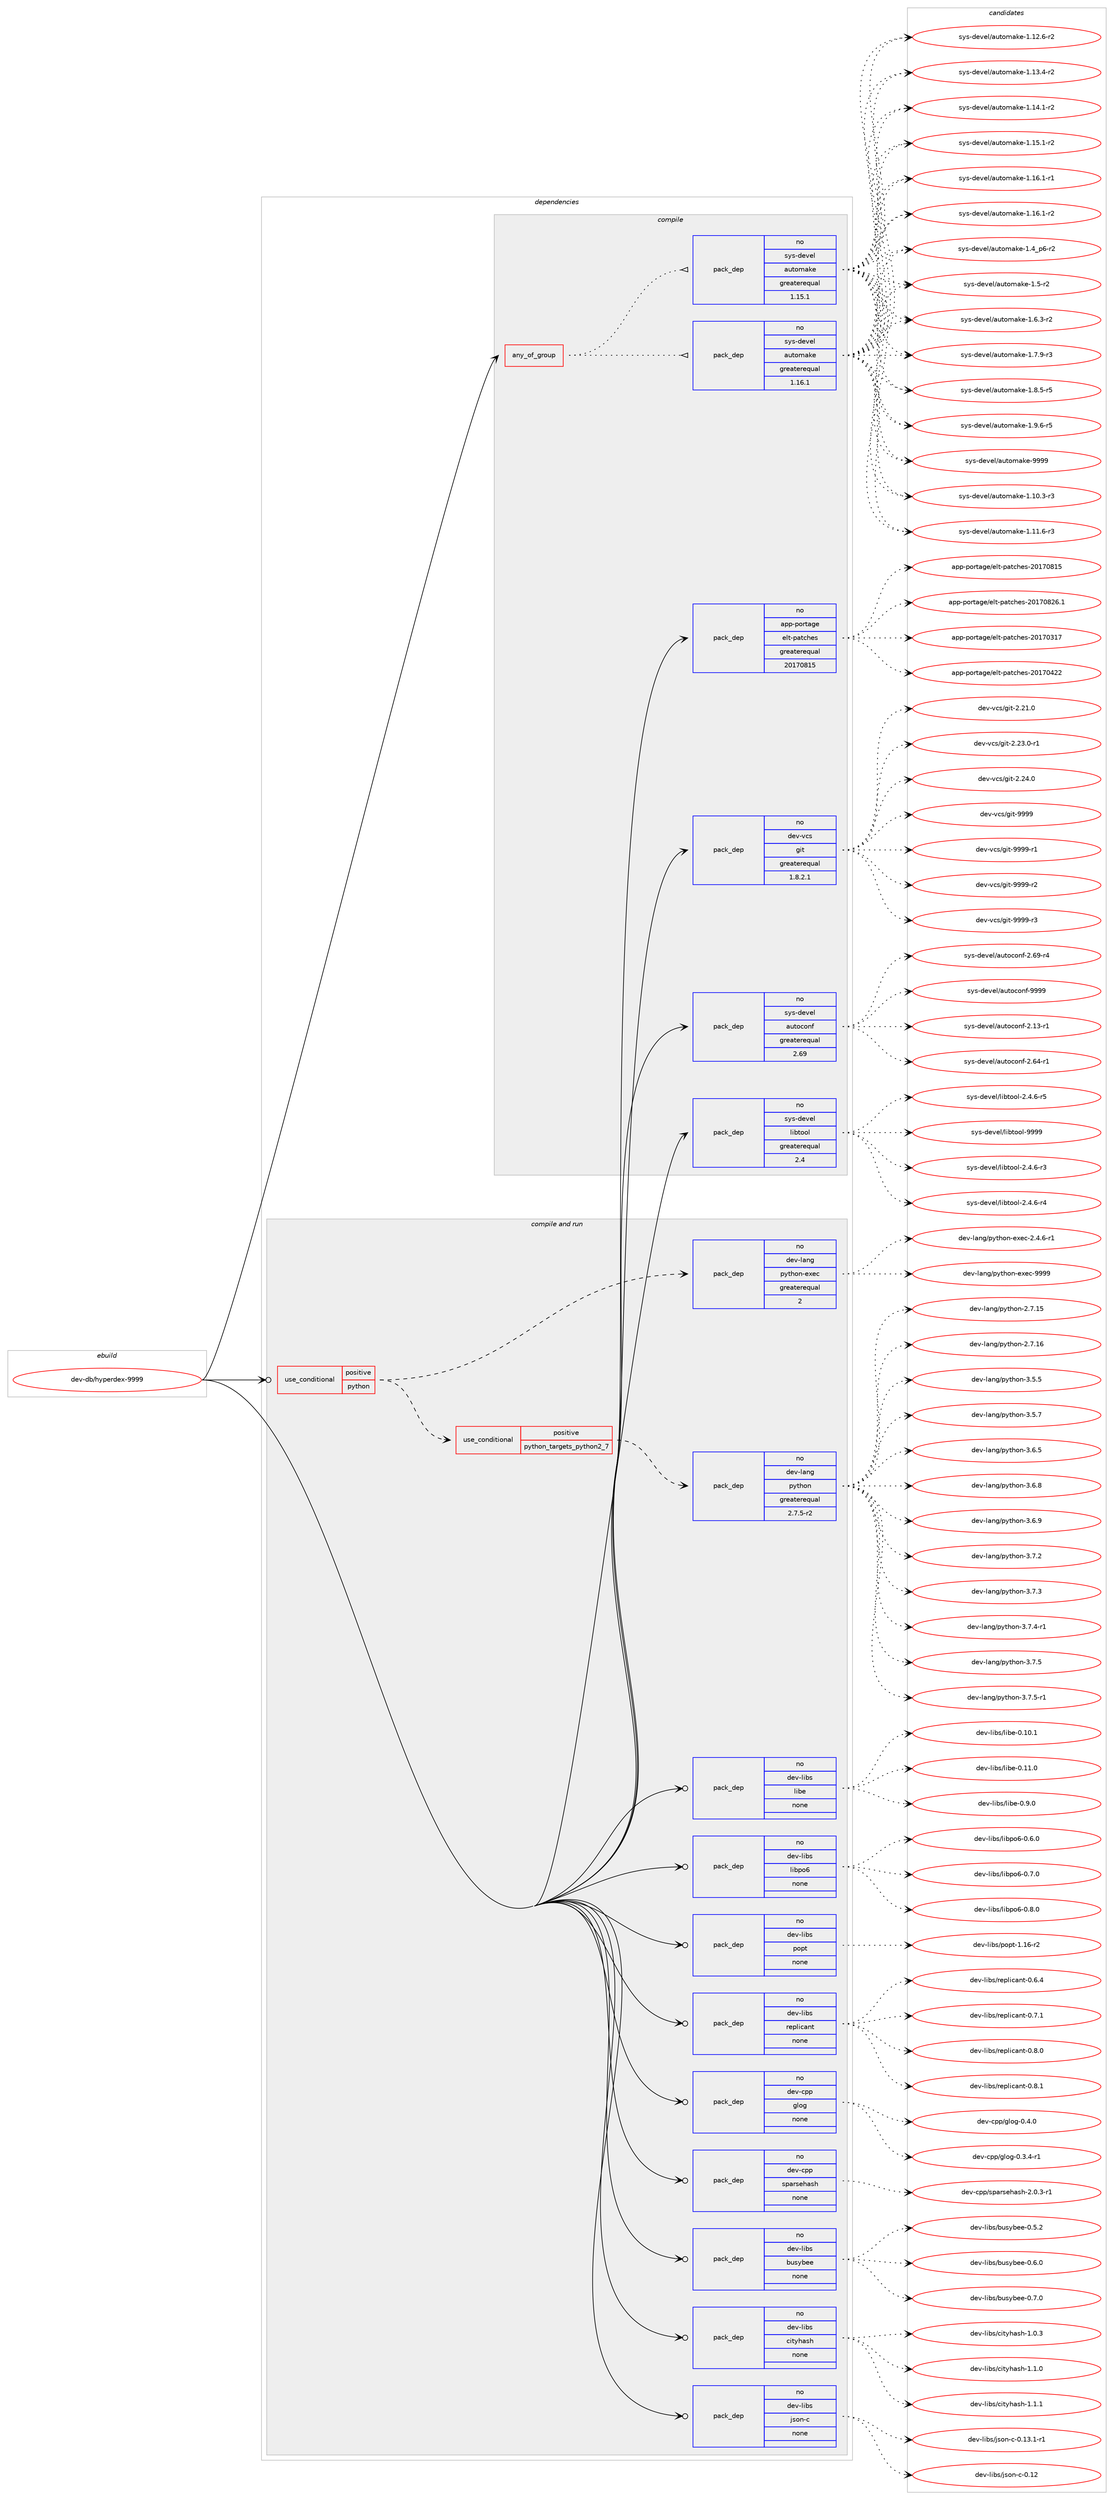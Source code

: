 digraph prolog {

# *************
# Graph options
# *************

newrank=true;
concentrate=true;
compound=true;
graph [rankdir=LR,fontname=Helvetica,fontsize=10,ranksep=1.5];#, ranksep=2.5, nodesep=0.2];
edge  [arrowhead=vee];
node  [fontname=Helvetica,fontsize=10];

# **********
# The ebuild
# **********

subgraph cluster_leftcol {
color=gray;
rank=same;
label=<<i>ebuild</i>>;
id [label="dev-db/hyperdex-9999", color=red, width=4, href="../dev-db/hyperdex-9999.svg"];
}

# ****************
# The dependencies
# ****************

subgraph cluster_midcol {
color=gray;
label=<<i>dependencies</i>>;
subgraph cluster_compile {
fillcolor="#eeeeee";
style=filled;
label=<<i>compile</i>>;
subgraph any9282 {
dependency518164 [label=<<TABLE BORDER="0" CELLBORDER="1" CELLSPACING="0" CELLPADDING="4"><TR><TD CELLPADDING="10">any_of_group</TD></TR></TABLE>>, shape=none, color=red];subgraph pack385989 {
dependency518165 [label=<<TABLE BORDER="0" CELLBORDER="1" CELLSPACING="0" CELLPADDING="4" WIDTH="220"><TR><TD ROWSPAN="6" CELLPADDING="30">pack_dep</TD></TR><TR><TD WIDTH="110">no</TD></TR><TR><TD>sys-devel</TD></TR><TR><TD>automake</TD></TR><TR><TD>greaterequal</TD></TR><TR><TD>1.16.1</TD></TR></TABLE>>, shape=none, color=blue];
}
dependency518164:e -> dependency518165:w [weight=20,style="dotted",arrowhead="oinv"];
subgraph pack385990 {
dependency518166 [label=<<TABLE BORDER="0" CELLBORDER="1" CELLSPACING="0" CELLPADDING="4" WIDTH="220"><TR><TD ROWSPAN="6" CELLPADDING="30">pack_dep</TD></TR><TR><TD WIDTH="110">no</TD></TR><TR><TD>sys-devel</TD></TR><TR><TD>automake</TD></TR><TR><TD>greaterequal</TD></TR><TR><TD>1.15.1</TD></TR></TABLE>>, shape=none, color=blue];
}
dependency518164:e -> dependency518166:w [weight=20,style="dotted",arrowhead="oinv"];
}
id:e -> dependency518164:w [weight=20,style="solid",arrowhead="vee"];
subgraph pack385991 {
dependency518167 [label=<<TABLE BORDER="0" CELLBORDER="1" CELLSPACING="0" CELLPADDING="4" WIDTH="220"><TR><TD ROWSPAN="6" CELLPADDING="30">pack_dep</TD></TR><TR><TD WIDTH="110">no</TD></TR><TR><TD>app-portage</TD></TR><TR><TD>elt-patches</TD></TR><TR><TD>greaterequal</TD></TR><TR><TD>20170815</TD></TR></TABLE>>, shape=none, color=blue];
}
id:e -> dependency518167:w [weight=20,style="solid",arrowhead="vee"];
subgraph pack385992 {
dependency518168 [label=<<TABLE BORDER="0" CELLBORDER="1" CELLSPACING="0" CELLPADDING="4" WIDTH="220"><TR><TD ROWSPAN="6" CELLPADDING="30">pack_dep</TD></TR><TR><TD WIDTH="110">no</TD></TR><TR><TD>dev-vcs</TD></TR><TR><TD>git</TD></TR><TR><TD>greaterequal</TD></TR><TR><TD>1.8.2.1</TD></TR></TABLE>>, shape=none, color=blue];
}
id:e -> dependency518168:w [weight=20,style="solid",arrowhead="vee"];
subgraph pack385993 {
dependency518169 [label=<<TABLE BORDER="0" CELLBORDER="1" CELLSPACING="0" CELLPADDING="4" WIDTH="220"><TR><TD ROWSPAN="6" CELLPADDING="30">pack_dep</TD></TR><TR><TD WIDTH="110">no</TD></TR><TR><TD>sys-devel</TD></TR><TR><TD>autoconf</TD></TR><TR><TD>greaterequal</TD></TR><TR><TD>2.69</TD></TR></TABLE>>, shape=none, color=blue];
}
id:e -> dependency518169:w [weight=20,style="solid",arrowhead="vee"];
subgraph pack385994 {
dependency518170 [label=<<TABLE BORDER="0" CELLBORDER="1" CELLSPACING="0" CELLPADDING="4" WIDTH="220"><TR><TD ROWSPAN="6" CELLPADDING="30">pack_dep</TD></TR><TR><TD WIDTH="110">no</TD></TR><TR><TD>sys-devel</TD></TR><TR><TD>libtool</TD></TR><TR><TD>greaterequal</TD></TR><TR><TD>2.4</TD></TR></TABLE>>, shape=none, color=blue];
}
id:e -> dependency518170:w [weight=20,style="solid",arrowhead="vee"];
}
subgraph cluster_compileandrun {
fillcolor="#eeeeee";
style=filled;
label=<<i>compile and run</i>>;
subgraph cond122565 {
dependency518171 [label=<<TABLE BORDER="0" CELLBORDER="1" CELLSPACING="0" CELLPADDING="4"><TR><TD ROWSPAN="3" CELLPADDING="10">use_conditional</TD></TR><TR><TD>positive</TD></TR><TR><TD>python</TD></TR></TABLE>>, shape=none, color=red];
subgraph cond122566 {
dependency518172 [label=<<TABLE BORDER="0" CELLBORDER="1" CELLSPACING="0" CELLPADDING="4"><TR><TD ROWSPAN="3" CELLPADDING="10">use_conditional</TD></TR><TR><TD>positive</TD></TR><TR><TD>python_targets_python2_7</TD></TR></TABLE>>, shape=none, color=red];
subgraph pack385995 {
dependency518173 [label=<<TABLE BORDER="0" CELLBORDER="1" CELLSPACING="0" CELLPADDING="4" WIDTH="220"><TR><TD ROWSPAN="6" CELLPADDING="30">pack_dep</TD></TR><TR><TD WIDTH="110">no</TD></TR><TR><TD>dev-lang</TD></TR><TR><TD>python</TD></TR><TR><TD>greaterequal</TD></TR><TR><TD>2.7.5-r2</TD></TR></TABLE>>, shape=none, color=blue];
}
dependency518172:e -> dependency518173:w [weight=20,style="dashed",arrowhead="vee"];
}
dependency518171:e -> dependency518172:w [weight=20,style="dashed",arrowhead="vee"];
subgraph pack385996 {
dependency518174 [label=<<TABLE BORDER="0" CELLBORDER="1" CELLSPACING="0" CELLPADDING="4" WIDTH="220"><TR><TD ROWSPAN="6" CELLPADDING="30">pack_dep</TD></TR><TR><TD WIDTH="110">no</TD></TR><TR><TD>dev-lang</TD></TR><TR><TD>python-exec</TD></TR><TR><TD>greaterequal</TD></TR><TR><TD>2</TD></TR></TABLE>>, shape=none, color=blue];
}
dependency518171:e -> dependency518174:w [weight=20,style="dashed",arrowhead="vee"];
}
id:e -> dependency518171:w [weight=20,style="solid",arrowhead="odotvee"];
subgraph pack385997 {
dependency518175 [label=<<TABLE BORDER="0" CELLBORDER="1" CELLSPACING="0" CELLPADDING="4" WIDTH="220"><TR><TD ROWSPAN="6" CELLPADDING="30">pack_dep</TD></TR><TR><TD WIDTH="110">no</TD></TR><TR><TD>dev-cpp</TD></TR><TR><TD>glog</TD></TR><TR><TD>none</TD></TR><TR><TD></TD></TR></TABLE>>, shape=none, color=blue];
}
id:e -> dependency518175:w [weight=20,style="solid",arrowhead="odotvee"];
subgraph pack385998 {
dependency518176 [label=<<TABLE BORDER="0" CELLBORDER="1" CELLSPACING="0" CELLPADDING="4" WIDTH="220"><TR><TD ROWSPAN="6" CELLPADDING="30">pack_dep</TD></TR><TR><TD WIDTH="110">no</TD></TR><TR><TD>dev-cpp</TD></TR><TR><TD>sparsehash</TD></TR><TR><TD>none</TD></TR><TR><TD></TD></TR></TABLE>>, shape=none, color=blue];
}
id:e -> dependency518176:w [weight=20,style="solid",arrowhead="odotvee"];
subgraph pack385999 {
dependency518177 [label=<<TABLE BORDER="0" CELLBORDER="1" CELLSPACING="0" CELLPADDING="4" WIDTH="220"><TR><TD ROWSPAN="6" CELLPADDING="30">pack_dep</TD></TR><TR><TD WIDTH="110">no</TD></TR><TR><TD>dev-libs</TD></TR><TR><TD>busybee</TD></TR><TR><TD>none</TD></TR><TR><TD></TD></TR></TABLE>>, shape=none, color=blue];
}
id:e -> dependency518177:w [weight=20,style="solid",arrowhead="odotvee"];
subgraph pack386000 {
dependency518178 [label=<<TABLE BORDER="0" CELLBORDER="1" CELLSPACING="0" CELLPADDING="4" WIDTH="220"><TR><TD ROWSPAN="6" CELLPADDING="30">pack_dep</TD></TR><TR><TD WIDTH="110">no</TD></TR><TR><TD>dev-libs</TD></TR><TR><TD>cityhash</TD></TR><TR><TD>none</TD></TR><TR><TD></TD></TR></TABLE>>, shape=none, color=blue];
}
id:e -> dependency518178:w [weight=20,style="solid",arrowhead="odotvee"];
subgraph pack386001 {
dependency518179 [label=<<TABLE BORDER="0" CELLBORDER="1" CELLSPACING="0" CELLPADDING="4" WIDTH="220"><TR><TD ROWSPAN="6" CELLPADDING="30">pack_dep</TD></TR><TR><TD WIDTH="110">no</TD></TR><TR><TD>dev-libs</TD></TR><TR><TD>json-c</TD></TR><TR><TD>none</TD></TR><TR><TD></TD></TR></TABLE>>, shape=none, color=blue];
}
id:e -> dependency518179:w [weight=20,style="solid",arrowhead="odotvee"];
subgraph pack386002 {
dependency518180 [label=<<TABLE BORDER="0" CELLBORDER="1" CELLSPACING="0" CELLPADDING="4" WIDTH="220"><TR><TD ROWSPAN="6" CELLPADDING="30">pack_dep</TD></TR><TR><TD WIDTH="110">no</TD></TR><TR><TD>dev-libs</TD></TR><TR><TD>libe</TD></TR><TR><TD>none</TD></TR><TR><TD></TD></TR></TABLE>>, shape=none, color=blue];
}
id:e -> dependency518180:w [weight=20,style="solid",arrowhead="odotvee"];
subgraph pack386003 {
dependency518181 [label=<<TABLE BORDER="0" CELLBORDER="1" CELLSPACING="0" CELLPADDING="4" WIDTH="220"><TR><TD ROWSPAN="6" CELLPADDING="30">pack_dep</TD></TR><TR><TD WIDTH="110">no</TD></TR><TR><TD>dev-libs</TD></TR><TR><TD>libpo6</TD></TR><TR><TD>none</TD></TR><TR><TD></TD></TR></TABLE>>, shape=none, color=blue];
}
id:e -> dependency518181:w [weight=20,style="solid",arrowhead="odotvee"];
subgraph pack386004 {
dependency518182 [label=<<TABLE BORDER="0" CELLBORDER="1" CELLSPACING="0" CELLPADDING="4" WIDTH="220"><TR><TD ROWSPAN="6" CELLPADDING="30">pack_dep</TD></TR><TR><TD WIDTH="110">no</TD></TR><TR><TD>dev-libs</TD></TR><TR><TD>popt</TD></TR><TR><TD>none</TD></TR><TR><TD></TD></TR></TABLE>>, shape=none, color=blue];
}
id:e -> dependency518182:w [weight=20,style="solid",arrowhead="odotvee"];
subgraph pack386005 {
dependency518183 [label=<<TABLE BORDER="0" CELLBORDER="1" CELLSPACING="0" CELLPADDING="4" WIDTH="220"><TR><TD ROWSPAN="6" CELLPADDING="30">pack_dep</TD></TR><TR><TD WIDTH="110">no</TD></TR><TR><TD>dev-libs</TD></TR><TR><TD>replicant</TD></TR><TR><TD>none</TD></TR><TR><TD></TD></TR></TABLE>>, shape=none, color=blue];
}
id:e -> dependency518183:w [weight=20,style="solid",arrowhead="odotvee"];
}
subgraph cluster_run {
fillcolor="#eeeeee";
style=filled;
label=<<i>run</i>>;
}
}

# **************
# The candidates
# **************

subgraph cluster_choices {
rank=same;
color=gray;
label=<<i>candidates</i>>;

subgraph choice385989 {
color=black;
nodesep=1;
choice11512111545100101118101108479711711611110997107101454946494846514511451 [label="sys-devel/automake-1.10.3-r3", color=red, width=4,href="../sys-devel/automake-1.10.3-r3.svg"];
choice11512111545100101118101108479711711611110997107101454946494946544511451 [label="sys-devel/automake-1.11.6-r3", color=red, width=4,href="../sys-devel/automake-1.11.6-r3.svg"];
choice11512111545100101118101108479711711611110997107101454946495046544511450 [label="sys-devel/automake-1.12.6-r2", color=red, width=4,href="../sys-devel/automake-1.12.6-r2.svg"];
choice11512111545100101118101108479711711611110997107101454946495146524511450 [label="sys-devel/automake-1.13.4-r2", color=red, width=4,href="../sys-devel/automake-1.13.4-r2.svg"];
choice11512111545100101118101108479711711611110997107101454946495246494511450 [label="sys-devel/automake-1.14.1-r2", color=red, width=4,href="../sys-devel/automake-1.14.1-r2.svg"];
choice11512111545100101118101108479711711611110997107101454946495346494511450 [label="sys-devel/automake-1.15.1-r2", color=red, width=4,href="../sys-devel/automake-1.15.1-r2.svg"];
choice11512111545100101118101108479711711611110997107101454946495446494511449 [label="sys-devel/automake-1.16.1-r1", color=red, width=4,href="../sys-devel/automake-1.16.1-r1.svg"];
choice11512111545100101118101108479711711611110997107101454946495446494511450 [label="sys-devel/automake-1.16.1-r2", color=red, width=4,href="../sys-devel/automake-1.16.1-r2.svg"];
choice115121115451001011181011084797117116111109971071014549465295112544511450 [label="sys-devel/automake-1.4_p6-r2", color=red, width=4,href="../sys-devel/automake-1.4_p6-r2.svg"];
choice11512111545100101118101108479711711611110997107101454946534511450 [label="sys-devel/automake-1.5-r2", color=red, width=4,href="../sys-devel/automake-1.5-r2.svg"];
choice115121115451001011181011084797117116111109971071014549465446514511450 [label="sys-devel/automake-1.6.3-r2", color=red, width=4,href="../sys-devel/automake-1.6.3-r2.svg"];
choice115121115451001011181011084797117116111109971071014549465546574511451 [label="sys-devel/automake-1.7.9-r3", color=red, width=4,href="../sys-devel/automake-1.7.9-r3.svg"];
choice115121115451001011181011084797117116111109971071014549465646534511453 [label="sys-devel/automake-1.8.5-r5", color=red, width=4,href="../sys-devel/automake-1.8.5-r5.svg"];
choice115121115451001011181011084797117116111109971071014549465746544511453 [label="sys-devel/automake-1.9.6-r5", color=red, width=4,href="../sys-devel/automake-1.9.6-r5.svg"];
choice115121115451001011181011084797117116111109971071014557575757 [label="sys-devel/automake-9999", color=red, width=4,href="../sys-devel/automake-9999.svg"];
dependency518165:e -> choice11512111545100101118101108479711711611110997107101454946494846514511451:w [style=dotted,weight="100"];
dependency518165:e -> choice11512111545100101118101108479711711611110997107101454946494946544511451:w [style=dotted,weight="100"];
dependency518165:e -> choice11512111545100101118101108479711711611110997107101454946495046544511450:w [style=dotted,weight="100"];
dependency518165:e -> choice11512111545100101118101108479711711611110997107101454946495146524511450:w [style=dotted,weight="100"];
dependency518165:e -> choice11512111545100101118101108479711711611110997107101454946495246494511450:w [style=dotted,weight="100"];
dependency518165:e -> choice11512111545100101118101108479711711611110997107101454946495346494511450:w [style=dotted,weight="100"];
dependency518165:e -> choice11512111545100101118101108479711711611110997107101454946495446494511449:w [style=dotted,weight="100"];
dependency518165:e -> choice11512111545100101118101108479711711611110997107101454946495446494511450:w [style=dotted,weight="100"];
dependency518165:e -> choice115121115451001011181011084797117116111109971071014549465295112544511450:w [style=dotted,weight="100"];
dependency518165:e -> choice11512111545100101118101108479711711611110997107101454946534511450:w [style=dotted,weight="100"];
dependency518165:e -> choice115121115451001011181011084797117116111109971071014549465446514511450:w [style=dotted,weight="100"];
dependency518165:e -> choice115121115451001011181011084797117116111109971071014549465546574511451:w [style=dotted,weight="100"];
dependency518165:e -> choice115121115451001011181011084797117116111109971071014549465646534511453:w [style=dotted,weight="100"];
dependency518165:e -> choice115121115451001011181011084797117116111109971071014549465746544511453:w [style=dotted,weight="100"];
dependency518165:e -> choice115121115451001011181011084797117116111109971071014557575757:w [style=dotted,weight="100"];
}
subgraph choice385990 {
color=black;
nodesep=1;
choice11512111545100101118101108479711711611110997107101454946494846514511451 [label="sys-devel/automake-1.10.3-r3", color=red, width=4,href="../sys-devel/automake-1.10.3-r3.svg"];
choice11512111545100101118101108479711711611110997107101454946494946544511451 [label="sys-devel/automake-1.11.6-r3", color=red, width=4,href="../sys-devel/automake-1.11.6-r3.svg"];
choice11512111545100101118101108479711711611110997107101454946495046544511450 [label="sys-devel/automake-1.12.6-r2", color=red, width=4,href="../sys-devel/automake-1.12.6-r2.svg"];
choice11512111545100101118101108479711711611110997107101454946495146524511450 [label="sys-devel/automake-1.13.4-r2", color=red, width=4,href="../sys-devel/automake-1.13.4-r2.svg"];
choice11512111545100101118101108479711711611110997107101454946495246494511450 [label="sys-devel/automake-1.14.1-r2", color=red, width=4,href="../sys-devel/automake-1.14.1-r2.svg"];
choice11512111545100101118101108479711711611110997107101454946495346494511450 [label="sys-devel/automake-1.15.1-r2", color=red, width=4,href="../sys-devel/automake-1.15.1-r2.svg"];
choice11512111545100101118101108479711711611110997107101454946495446494511449 [label="sys-devel/automake-1.16.1-r1", color=red, width=4,href="../sys-devel/automake-1.16.1-r1.svg"];
choice11512111545100101118101108479711711611110997107101454946495446494511450 [label="sys-devel/automake-1.16.1-r2", color=red, width=4,href="../sys-devel/automake-1.16.1-r2.svg"];
choice115121115451001011181011084797117116111109971071014549465295112544511450 [label="sys-devel/automake-1.4_p6-r2", color=red, width=4,href="../sys-devel/automake-1.4_p6-r2.svg"];
choice11512111545100101118101108479711711611110997107101454946534511450 [label="sys-devel/automake-1.5-r2", color=red, width=4,href="../sys-devel/automake-1.5-r2.svg"];
choice115121115451001011181011084797117116111109971071014549465446514511450 [label="sys-devel/automake-1.6.3-r2", color=red, width=4,href="../sys-devel/automake-1.6.3-r2.svg"];
choice115121115451001011181011084797117116111109971071014549465546574511451 [label="sys-devel/automake-1.7.9-r3", color=red, width=4,href="../sys-devel/automake-1.7.9-r3.svg"];
choice115121115451001011181011084797117116111109971071014549465646534511453 [label="sys-devel/automake-1.8.5-r5", color=red, width=4,href="../sys-devel/automake-1.8.5-r5.svg"];
choice115121115451001011181011084797117116111109971071014549465746544511453 [label="sys-devel/automake-1.9.6-r5", color=red, width=4,href="../sys-devel/automake-1.9.6-r5.svg"];
choice115121115451001011181011084797117116111109971071014557575757 [label="sys-devel/automake-9999", color=red, width=4,href="../sys-devel/automake-9999.svg"];
dependency518166:e -> choice11512111545100101118101108479711711611110997107101454946494846514511451:w [style=dotted,weight="100"];
dependency518166:e -> choice11512111545100101118101108479711711611110997107101454946494946544511451:w [style=dotted,weight="100"];
dependency518166:e -> choice11512111545100101118101108479711711611110997107101454946495046544511450:w [style=dotted,weight="100"];
dependency518166:e -> choice11512111545100101118101108479711711611110997107101454946495146524511450:w [style=dotted,weight="100"];
dependency518166:e -> choice11512111545100101118101108479711711611110997107101454946495246494511450:w [style=dotted,weight="100"];
dependency518166:e -> choice11512111545100101118101108479711711611110997107101454946495346494511450:w [style=dotted,weight="100"];
dependency518166:e -> choice11512111545100101118101108479711711611110997107101454946495446494511449:w [style=dotted,weight="100"];
dependency518166:e -> choice11512111545100101118101108479711711611110997107101454946495446494511450:w [style=dotted,weight="100"];
dependency518166:e -> choice115121115451001011181011084797117116111109971071014549465295112544511450:w [style=dotted,weight="100"];
dependency518166:e -> choice11512111545100101118101108479711711611110997107101454946534511450:w [style=dotted,weight="100"];
dependency518166:e -> choice115121115451001011181011084797117116111109971071014549465446514511450:w [style=dotted,weight="100"];
dependency518166:e -> choice115121115451001011181011084797117116111109971071014549465546574511451:w [style=dotted,weight="100"];
dependency518166:e -> choice115121115451001011181011084797117116111109971071014549465646534511453:w [style=dotted,weight="100"];
dependency518166:e -> choice115121115451001011181011084797117116111109971071014549465746544511453:w [style=dotted,weight="100"];
dependency518166:e -> choice115121115451001011181011084797117116111109971071014557575757:w [style=dotted,weight="100"];
}
subgraph choice385991 {
color=black;
nodesep=1;
choice97112112451121111141169710310147101108116451129711699104101115455048495548514955 [label="app-portage/elt-patches-20170317", color=red, width=4,href="../app-portage/elt-patches-20170317.svg"];
choice97112112451121111141169710310147101108116451129711699104101115455048495548525050 [label="app-portage/elt-patches-20170422", color=red, width=4,href="../app-portage/elt-patches-20170422.svg"];
choice97112112451121111141169710310147101108116451129711699104101115455048495548564953 [label="app-portage/elt-patches-20170815", color=red, width=4,href="../app-portage/elt-patches-20170815.svg"];
choice971121124511211111411697103101471011081164511297116991041011154550484955485650544649 [label="app-portage/elt-patches-20170826.1", color=red, width=4,href="../app-portage/elt-patches-20170826.1.svg"];
dependency518167:e -> choice97112112451121111141169710310147101108116451129711699104101115455048495548514955:w [style=dotted,weight="100"];
dependency518167:e -> choice97112112451121111141169710310147101108116451129711699104101115455048495548525050:w [style=dotted,weight="100"];
dependency518167:e -> choice97112112451121111141169710310147101108116451129711699104101115455048495548564953:w [style=dotted,weight="100"];
dependency518167:e -> choice971121124511211111411697103101471011081164511297116991041011154550484955485650544649:w [style=dotted,weight="100"];
}
subgraph choice385992 {
color=black;
nodesep=1;
choice10010111845118991154710310511645504650494648 [label="dev-vcs/git-2.21.0", color=red, width=4,href="../dev-vcs/git-2.21.0.svg"];
choice100101118451189911547103105116455046505146484511449 [label="dev-vcs/git-2.23.0-r1", color=red, width=4,href="../dev-vcs/git-2.23.0-r1.svg"];
choice10010111845118991154710310511645504650524648 [label="dev-vcs/git-2.24.0", color=red, width=4,href="../dev-vcs/git-2.24.0.svg"];
choice1001011184511899115471031051164557575757 [label="dev-vcs/git-9999", color=red, width=4,href="../dev-vcs/git-9999.svg"];
choice10010111845118991154710310511645575757574511449 [label="dev-vcs/git-9999-r1", color=red, width=4,href="../dev-vcs/git-9999-r1.svg"];
choice10010111845118991154710310511645575757574511450 [label="dev-vcs/git-9999-r2", color=red, width=4,href="../dev-vcs/git-9999-r2.svg"];
choice10010111845118991154710310511645575757574511451 [label="dev-vcs/git-9999-r3", color=red, width=4,href="../dev-vcs/git-9999-r3.svg"];
dependency518168:e -> choice10010111845118991154710310511645504650494648:w [style=dotted,weight="100"];
dependency518168:e -> choice100101118451189911547103105116455046505146484511449:w [style=dotted,weight="100"];
dependency518168:e -> choice10010111845118991154710310511645504650524648:w [style=dotted,weight="100"];
dependency518168:e -> choice1001011184511899115471031051164557575757:w [style=dotted,weight="100"];
dependency518168:e -> choice10010111845118991154710310511645575757574511449:w [style=dotted,weight="100"];
dependency518168:e -> choice10010111845118991154710310511645575757574511450:w [style=dotted,weight="100"];
dependency518168:e -> choice10010111845118991154710310511645575757574511451:w [style=dotted,weight="100"];
}
subgraph choice385993 {
color=black;
nodesep=1;
choice1151211154510010111810110847971171161119911111010245504649514511449 [label="sys-devel/autoconf-2.13-r1", color=red, width=4,href="../sys-devel/autoconf-2.13-r1.svg"];
choice1151211154510010111810110847971171161119911111010245504654524511449 [label="sys-devel/autoconf-2.64-r1", color=red, width=4,href="../sys-devel/autoconf-2.64-r1.svg"];
choice1151211154510010111810110847971171161119911111010245504654574511452 [label="sys-devel/autoconf-2.69-r4", color=red, width=4,href="../sys-devel/autoconf-2.69-r4.svg"];
choice115121115451001011181011084797117116111991111101024557575757 [label="sys-devel/autoconf-9999", color=red, width=4,href="../sys-devel/autoconf-9999.svg"];
dependency518169:e -> choice1151211154510010111810110847971171161119911111010245504649514511449:w [style=dotted,weight="100"];
dependency518169:e -> choice1151211154510010111810110847971171161119911111010245504654524511449:w [style=dotted,weight="100"];
dependency518169:e -> choice1151211154510010111810110847971171161119911111010245504654574511452:w [style=dotted,weight="100"];
dependency518169:e -> choice115121115451001011181011084797117116111991111101024557575757:w [style=dotted,weight="100"];
}
subgraph choice385994 {
color=black;
nodesep=1;
choice1151211154510010111810110847108105981161111111084550465246544511451 [label="sys-devel/libtool-2.4.6-r3", color=red, width=4,href="../sys-devel/libtool-2.4.6-r3.svg"];
choice1151211154510010111810110847108105981161111111084550465246544511452 [label="sys-devel/libtool-2.4.6-r4", color=red, width=4,href="../sys-devel/libtool-2.4.6-r4.svg"];
choice1151211154510010111810110847108105981161111111084550465246544511453 [label="sys-devel/libtool-2.4.6-r5", color=red, width=4,href="../sys-devel/libtool-2.4.6-r5.svg"];
choice1151211154510010111810110847108105981161111111084557575757 [label="sys-devel/libtool-9999", color=red, width=4,href="../sys-devel/libtool-9999.svg"];
dependency518170:e -> choice1151211154510010111810110847108105981161111111084550465246544511451:w [style=dotted,weight="100"];
dependency518170:e -> choice1151211154510010111810110847108105981161111111084550465246544511452:w [style=dotted,weight="100"];
dependency518170:e -> choice1151211154510010111810110847108105981161111111084550465246544511453:w [style=dotted,weight="100"];
dependency518170:e -> choice1151211154510010111810110847108105981161111111084557575757:w [style=dotted,weight="100"];
}
subgraph choice385995 {
color=black;
nodesep=1;
choice10010111845108971101034711212111610411111045504655464953 [label="dev-lang/python-2.7.15", color=red, width=4,href="../dev-lang/python-2.7.15.svg"];
choice10010111845108971101034711212111610411111045504655464954 [label="dev-lang/python-2.7.16", color=red, width=4,href="../dev-lang/python-2.7.16.svg"];
choice100101118451089711010347112121116104111110455146534653 [label="dev-lang/python-3.5.5", color=red, width=4,href="../dev-lang/python-3.5.5.svg"];
choice100101118451089711010347112121116104111110455146534655 [label="dev-lang/python-3.5.7", color=red, width=4,href="../dev-lang/python-3.5.7.svg"];
choice100101118451089711010347112121116104111110455146544653 [label="dev-lang/python-3.6.5", color=red, width=4,href="../dev-lang/python-3.6.5.svg"];
choice100101118451089711010347112121116104111110455146544656 [label="dev-lang/python-3.6.8", color=red, width=4,href="../dev-lang/python-3.6.8.svg"];
choice100101118451089711010347112121116104111110455146544657 [label="dev-lang/python-3.6.9", color=red, width=4,href="../dev-lang/python-3.6.9.svg"];
choice100101118451089711010347112121116104111110455146554650 [label="dev-lang/python-3.7.2", color=red, width=4,href="../dev-lang/python-3.7.2.svg"];
choice100101118451089711010347112121116104111110455146554651 [label="dev-lang/python-3.7.3", color=red, width=4,href="../dev-lang/python-3.7.3.svg"];
choice1001011184510897110103471121211161041111104551465546524511449 [label="dev-lang/python-3.7.4-r1", color=red, width=4,href="../dev-lang/python-3.7.4-r1.svg"];
choice100101118451089711010347112121116104111110455146554653 [label="dev-lang/python-3.7.5", color=red, width=4,href="../dev-lang/python-3.7.5.svg"];
choice1001011184510897110103471121211161041111104551465546534511449 [label="dev-lang/python-3.7.5-r1", color=red, width=4,href="../dev-lang/python-3.7.5-r1.svg"];
dependency518173:e -> choice10010111845108971101034711212111610411111045504655464953:w [style=dotted,weight="100"];
dependency518173:e -> choice10010111845108971101034711212111610411111045504655464954:w [style=dotted,weight="100"];
dependency518173:e -> choice100101118451089711010347112121116104111110455146534653:w [style=dotted,weight="100"];
dependency518173:e -> choice100101118451089711010347112121116104111110455146534655:w [style=dotted,weight="100"];
dependency518173:e -> choice100101118451089711010347112121116104111110455146544653:w [style=dotted,weight="100"];
dependency518173:e -> choice100101118451089711010347112121116104111110455146544656:w [style=dotted,weight="100"];
dependency518173:e -> choice100101118451089711010347112121116104111110455146544657:w [style=dotted,weight="100"];
dependency518173:e -> choice100101118451089711010347112121116104111110455146554650:w [style=dotted,weight="100"];
dependency518173:e -> choice100101118451089711010347112121116104111110455146554651:w [style=dotted,weight="100"];
dependency518173:e -> choice1001011184510897110103471121211161041111104551465546524511449:w [style=dotted,weight="100"];
dependency518173:e -> choice100101118451089711010347112121116104111110455146554653:w [style=dotted,weight="100"];
dependency518173:e -> choice1001011184510897110103471121211161041111104551465546534511449:w [style=dotted,weight="100"];
}
subgraph choice385996 {
color=black;
nodesep=1;
choice10010111845108971101034711212111610411111045101120101994550465246544511449 [label="dev-lang/python-exec-2.4.6-r1", color=red, width=4,href="../dev-lang/python-exec-2.4.6-r1.svg"];
choice10010111845108971101034711212111610411111045101120101994557575757 [label="dev-lang/python-exec-9999", color=red, width=4,href="../dev-lang/python-exec-9999.svg"];
dependency518174:e -> choice10010111845108971101034711212111610411111045101120101994550465246544511449:w [style=dotted,weight="100"];
dependency518174:e -> choice10010111845108971101034711212111610411111045101120101994557575757:w [style=dotted,weight="100"];
}
subgraph choice385997 {
color=black;
nodesep=1;
choice1001011184599112112471031081111034548465146524511449 [label="dev-cpp/glog-0.3.4-r1", color=red, width=4,href="../dev-cpp/glog-0.3.4-r1.svg"];
choice100101118459911211247103108111103454846524648 [label="dev-cpp/glog-0.4.0", color=red, width=4,href="../dev-cpp/glog-0.4.0.svg"];
dependency518175:e -> choice1001011184599112112471031081111034548465146524511449:w [style=dotted,weight="100"];
dependency518175:e -> choice100101118459911211247103108111103454846524648:w [style=dotted,weight="100"];
}
subgraph choice385998 {
color=black;
nodesep=1;
choice10010111845991121124711511297114115101104971151044550464846514511449 [label="dev-cpp/sparsehash-2.0.3-r1", color=red, width=4,href="../dev-cpp/sparsehash-2.0.3-r1.svg"];
dependency518176:e -> choice10010111845991121124711511297114115101104971151044550464846514511449:w [style=dotted,weight="100"];
}
subgraph choice385999 {
color=black;
nodesep=1;
choice1001011184510810598115479811711512198101101454846534650 [label="dev-libs/busybee-0.5.2", color=red, width=4,href="../dev-libs/busybee-0.5.2.svg"];
choice1001011184510810598115479811711512198101101454846544648 [label="dev-libs/busybee-0.6.0", color=red, width=4,href="../dev-libs/busybee-0.6.0.svg"];
choice1001011184510810598115479811711512198101101454846554648 [label="dev-libs/busybee-0.7.0", color=red, width=4,href="../dev-libs/busybee-0.7.0.svg"];
dependency518177:e -> choice1001011184510810598115479811711512198101101454846534650:w [style=dotted,weight="100"];
dependency518177:e -> choice1001011184510810598115479811711512198101101454846544648:w [style=dotted,weight="100"];
dependency518177:e -> choice1001011184510810598115479811711512198101101454846554648:w [style=dotted,weight="100"];
}
subgraph choice386000 {
color=black;
nodesep=1;
choice1001011184510810598115479910511612110497115104454946484651 [label="dev-libs/cityhash-1.0.3", color=red, width=4,href="../dev-libs/cityhash-1.0.3.svg"];
choice1001011184510810598115479910511612110497115104454946494648 [label="dev-libs/cityhash-1.1.0", color=red, width=4,href="../dev-libs/cityhash-1.1.0.svg"];
choice1001011184510810598115479910511612110497115104454946494649 [label="dev-libs/cityhash-1.1.1", color=red, width=4,href="../dev-libs/cityhash-1.1.1.svg"];
dependency518178:e -> choice1001011184510810598115479910511612110497115104454946484651:w [style=dotted,weight="100"];
dependency518178:e -> choice1001011184510810598115479910511612110497115104454946494648:w [style=dotted,weight="100"];
dependency518178:e -> choice1001011184510810598115479910511612110497115104454946494649:w [style=dotted,weight="100"];
}
subgraph choice386001 {
color=black;
nodesep=1;
choice10010111845108105981154710611511111045994548464950 [label="dev-libs/json-c-0.12", color=red, width=4,href="../dev-libs/json-c-0.12.svg"];
choice1001011184510810598115471061151111104599454846495146494511449 [label="dev-libs/json-c-0.13.1-r1", color=red, width=4,href="../dev-libs/json-c-0.13.1-r1.svg"];
dependency518179:e -> choice10010111845108105981154710611511111045994548464950:w [style=dotted,weight="100"];
dependency518179:e -> choice1001011184510810598115471061151111104599454846495146494511449:w [style=dotted,weight="100"];
}
subgraph choice386002 {
color=black;
nodesep=1;
choice1001011184510810598115471081059810145484649484649 [label="dev-libs/libe-0.10.1", color=red, width=4,href="../dev-libs/libe-0.10.1.svg"];
choice1001011184510810598115471081059810145484649494648 [label="dev-libs/libe-0.11.0", color=red, width=4,href="../dev-libs/libe-0.11.0.svg"];
choice10010111845108105981154710810598101454846574648 [label="dev-libs/libe-0.9.0", color=red, width=4,href="../dev-libs/libe-0.9.0.svg"];
dependency518180:e -> choice1001011184510810598115471081059810145484649484649:w [style=dotted,weight="100"];
dependency518180:e -> choice1001011184510810598115471081059810145484649494648:w [style=dotted,weight="100"];
dependency518180:e -> choice10010111845108105981154710810598101454846574648:w [style=dotted,weight="100"];
}
subgraph choice386003 {
color=black;
nodesep=1;
choice1001011184510810598115471081059811211154454846544648 [label="dev-libs/libpo6-0.6.0", color=red, width=4,href="../dev-libs/libpo6-0.6.0.svg"];
choice1001011184510810598115471081059811211154454846554648 [label="dev-libs/libpo6-0.7.0", color=red, width=4,href="../dev-libs/libpo6-0.7.0.svg"];
choice1001011184510810598115471081059811211154454846564648 [label="dev-libs/libpo6-0.8.0", color=red, width=4,href="../dev-libs/libpo6-0.8.0.svg"];
dependency518181:e -> choice1001011184510810598115471081059811211154454846544648:w [style=dotted,weight="100"];
dependency518181:e -> choice1001011184510810598115471081059811211154454846554648:w [style=dotted,weight="100"];
dependency518181:e -> choice1001011184510810598115471081059811211154454846564648:w [style=dotted,weight="100"];
}
subgraph choice386004 {
color=black;
nodesep=1;
choice10010111845108105981154711211111211645494649544511450 [label="dev-libs/popt-1.16-r2", color=red, width=4,href="../dev-libs/popt-1.16-r2.svg"];
dependency518182:e -> choice10010111845108105981154711211111211645494649544511450:w [style=dotted,weight="100"];
}
subgraph choice386005 {
color=black;
nodesep=1;
choice1001011184510810598115471141011121081059997110116454846544652 [label="dev-libs/replicant-0.6.4", color=red, width=4,href="../dev-libs/replicant-0.6.4.svg"];
choice1001011184510810598115471141011121081059997110116454846554649 [label="dev-libs/replicant-0.7.1", color=red, width=4,href="../dev-libs/replicant-0.7.1.svg"];
choice1001011184510810598115471141011121081059997110116454846564648 [label="dev-libs/replicant-0.8.0", color=red, width=4,href="../dev-libs/replicant-0.8.0.svg"];
choice1001011184510810598115471141011121081059997110116454846564649 [label="dev-libs/replicant-0.8.1", color=red, width=4,href="../dev-libs/replicant-0.8.1.svg"];
dependency518183:e -> choice1001011184510810598115471141011121081059997110116454846544652:w [style=dotted,weight="100"];
dependency518183:e -> choice1001011184510810598115471141011121081059997110116454846554649:w [style=dotted,weight="100"];
dependency518183:e -> choice1001011184510810598115471141011121081059997110116454846564648:w [style=dotted,weight="100"];
dependency518183:e -> choice1001011184510810598115471141011121081059997110116454846564649:w [style=dotted,weight="100"];
}
}

}
